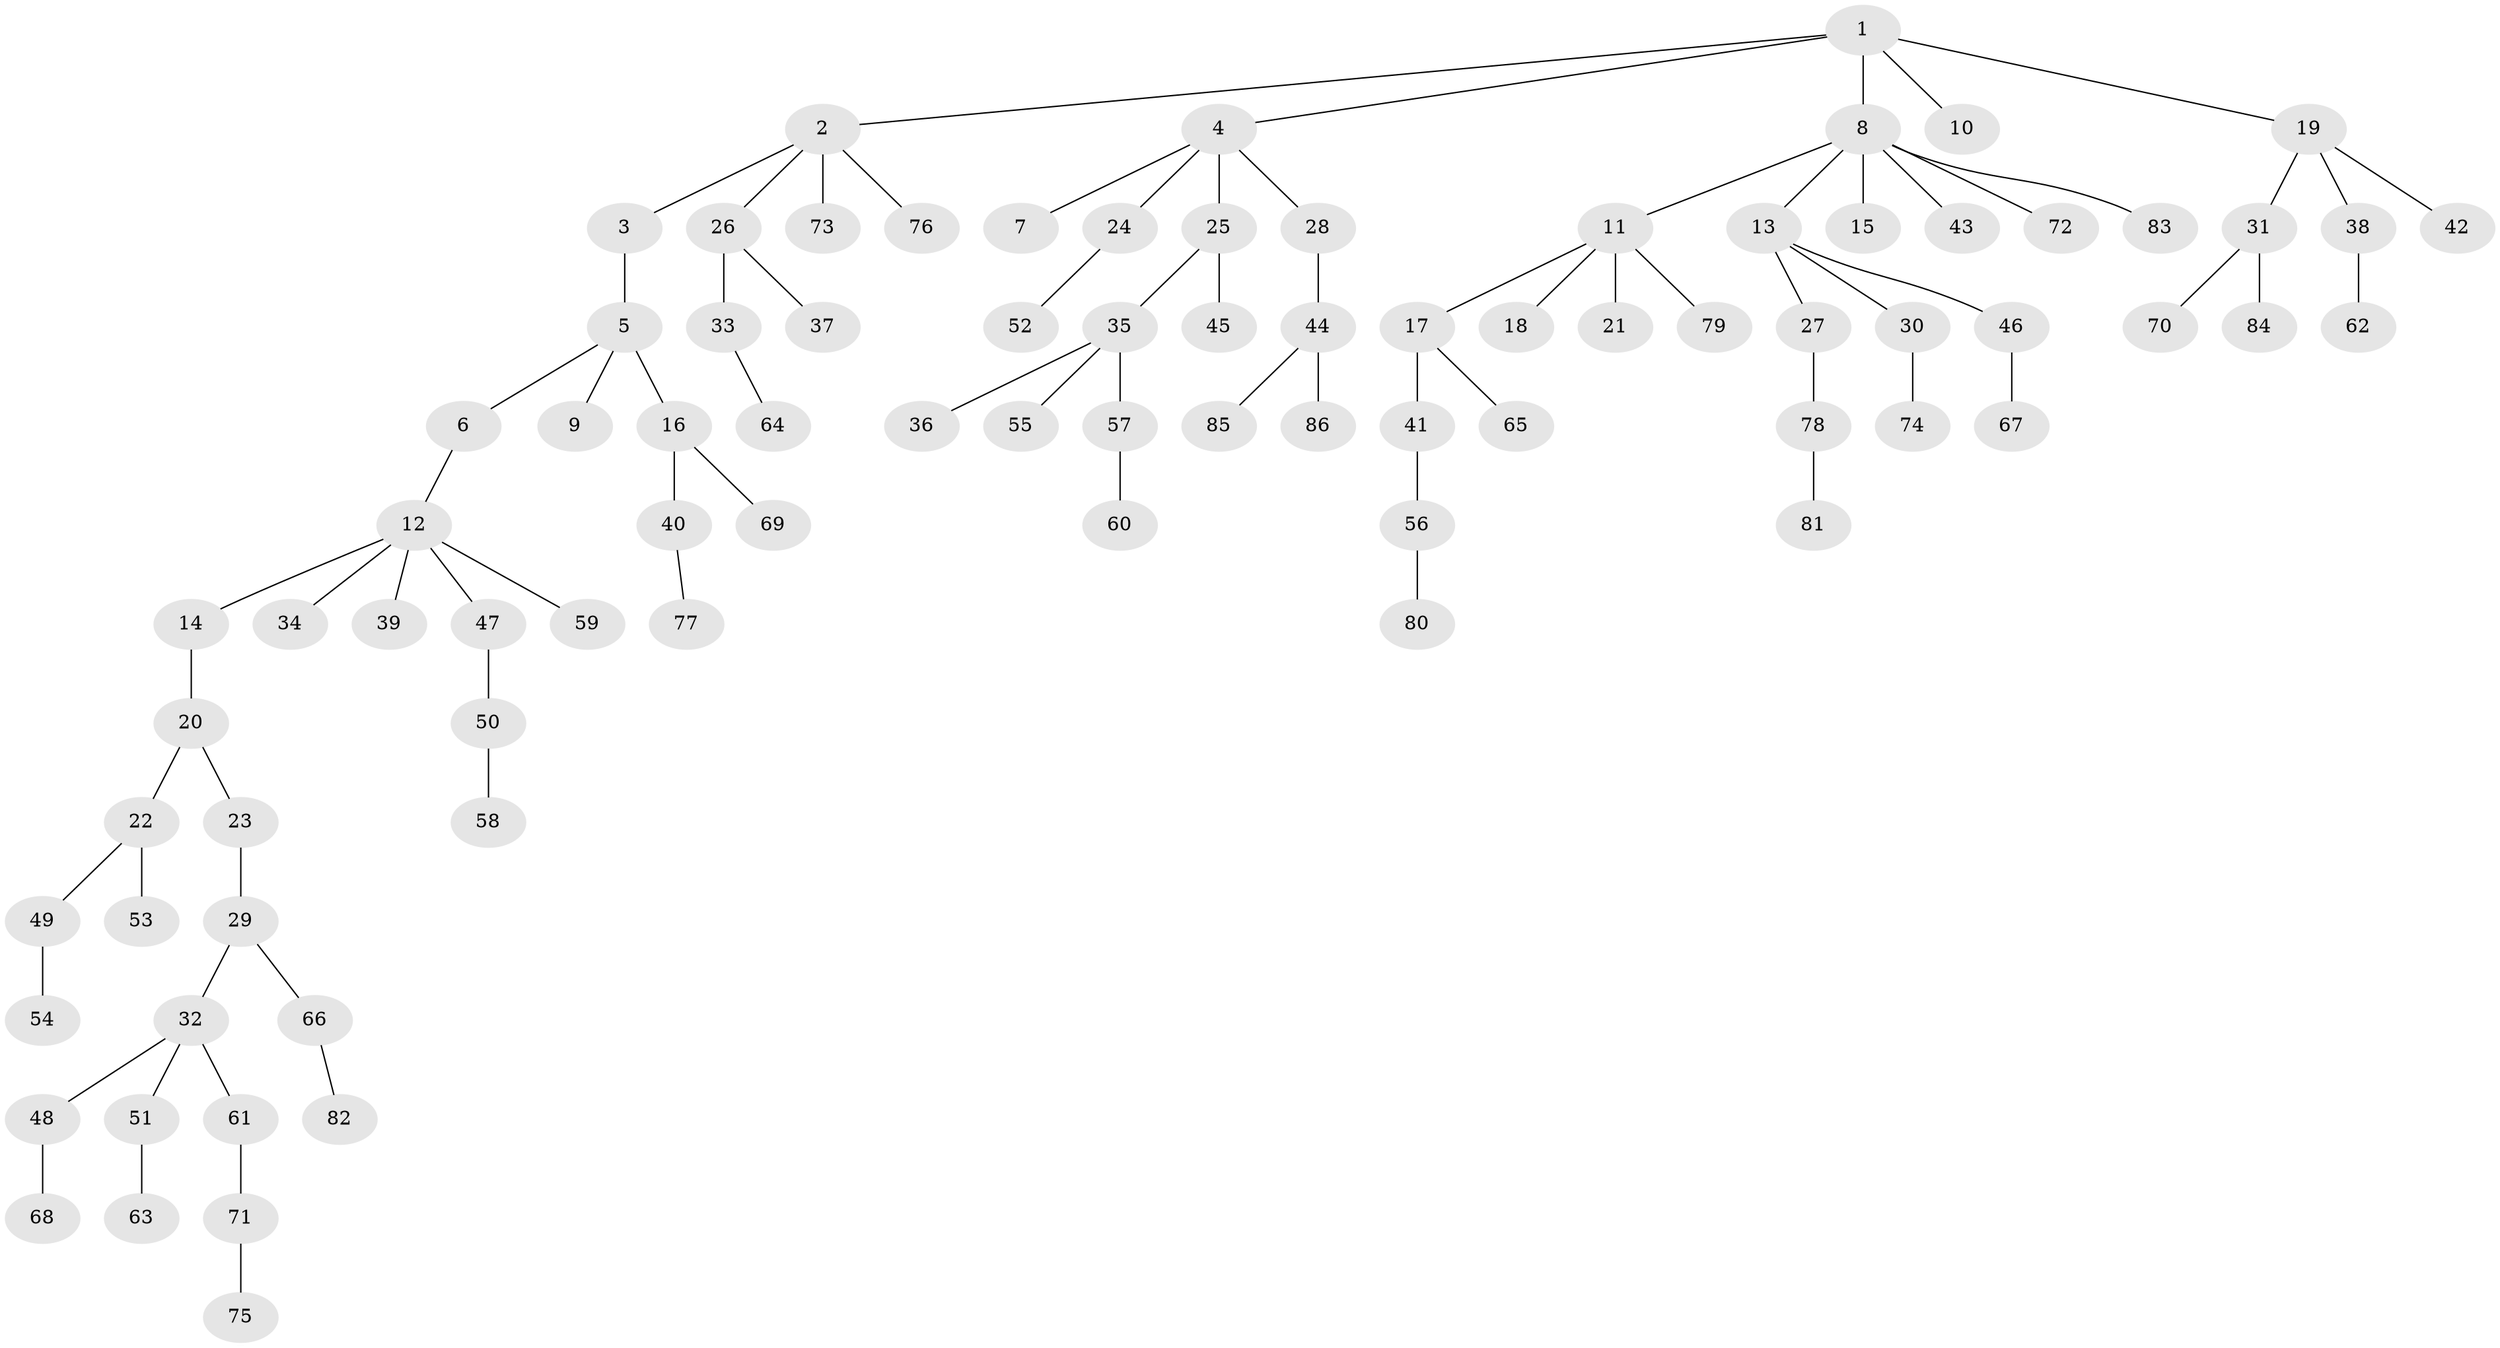 // coarse degree distribution, {15: 0.04, 1: 0.76, 3: 0.08, 2: 0.08, 4: 0.04}
// Generated by graph-tools (version 1.1) at 2025/19/03/04/25 18:19:18]
// undirected, 86 vertices, 85 edges
graph export_dot {
graph [start="1"]
  node [color=gray90,style=filled];
  1;
  2;
  3;
  4;
  5;
  6;
  7;
  8;
  9;
  10;
  11;
  12;
  13;
  14;
  15;
  16;
  17;
  18;
  19;
  20;
  21;
  22;
  23;
  24;
  25;
  26;
  27;
  28;
  29;
  30;
  31;
  32;
  33;
  34;
  35;
  36;
  37;
  38;
  39;
  40;
  41;
  42;
  43;
  44;
  45;
  46;
  47;
  48;
  49;
  50;
  51;
  52;
  53;
  54;
  55;
  56;
  57;
  58;
  59;
  60;
  61;
  62;
  63;
  64;
  65;
  66;
  67;
  68;
  69;
  70;
  71;
  72;
  73;
  74;
  75;
  76;
  77;
  78;
  79;
  80;
  81;
  82;
  83;
  84;
  85;
  86;
  1 -- 2;
  1 -- 4;
  1 -- 8;
  1 -- 10;
  1 -- 19;
  2 -- 3;
  2 -- 26;
  2 -- 73;
  2 -- 76;
  3 -- 5;
  4 -- 7;
  4 -- 24;
  4 -- 25;
  4 -- 28;
  5 -- 6;
  5 -- 9;
  5 -- 16;
  6 -- 12;
  8 -- 11;
  8 -- 13;
  8 -- 15;
  8 -- 43;
  8 -- 72;
  8 -- 83;
  11 -- 17;
  11 -- 18;
  11 -- 21;
  11 -- 79;
  12 -- 14;
  12 -- 34;
  12 -- 39;
  12 -- 47;
  12 -- 59;
  13 -- 27;
  13 -- 30;
  13 -- 46;
  14 -- 20;
  16 -- 40;
  16 -- 69;
  17 -- 41;
  17 -- 65;
  19 -- 31;
  19 -- 38;
  19 -- 42;
  20 -- 22;
  20 -- 23;
  22 -- 49;
  22 -- 53;
  23 -- 29;
  24 -- 52;
  25 -- 35;
  25 -- 45;
  26 -- 33;
  26 -- 37;
  27 -- 78;
  28 -- 44;
  29 -- 32;
  29 -- 66;
  30 -- 74;
  31 -- 70;
  31 -- 84;
  32 -- 48;
  32 -- 51;
  32 -- 61;
  33 -- 64;
  35 -- 36;
  35 -- 55;
  35 -- 57;
  38 -- 62;
  40 -- 77;
  41 -- 56;
  44 -- 85;
  44 -- 86;
  46 -- 67;
  47 -- 50;
  48 -- 68;
  49 -- 54;
  50 -- 58;
  51 -- 63;
  56 -- 80;
  57 -- 60;
  61 -- 71;
  66 -- 82;
  71 -- 75;
  78 -- 81;
}

